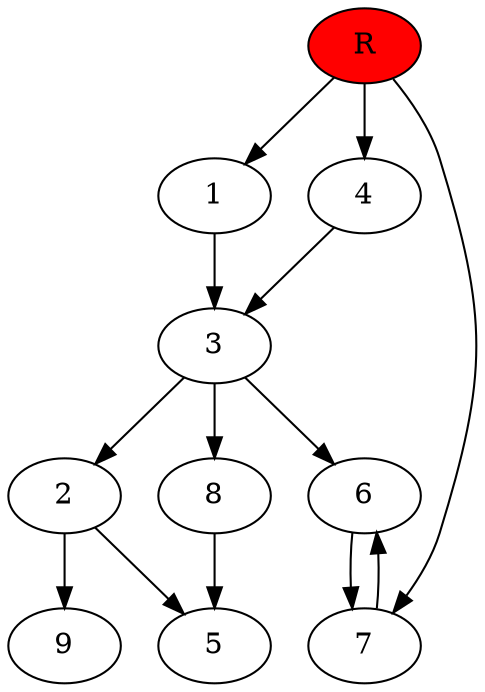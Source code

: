 digraph prb3717 {
	1
	2
	3
	4
	5
	6
	7
	8
	R [fillcolor="#ff0000" style=filled]
	1 -> 3
	2 -> 5
	2 -> 9
	3 -> 2
	3 -> 6
	3 -> 8
	4 -> 3
	6 -> 7
	7 -> 6
	8 -> 5
	R -> 1
	R -> 4
	R -> 7
}
